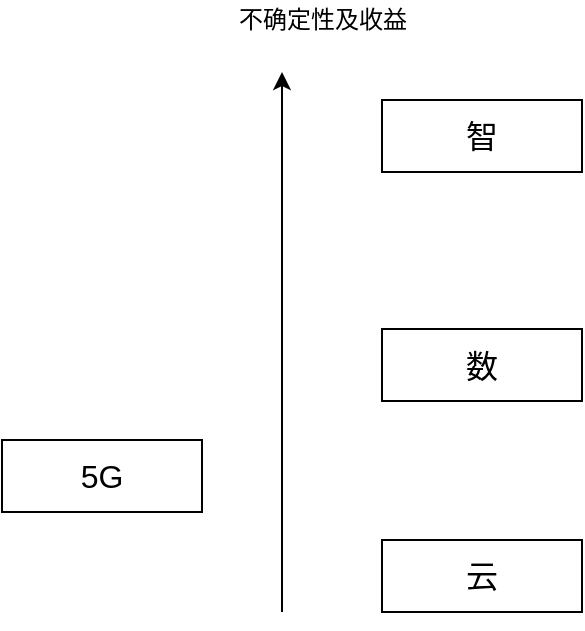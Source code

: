 <mxfile version="13.9.8" type="github" pages="5"><diagram id="2A6CUWcZFv-_-9COzMf_" name="第 1 页"><mxGraphModel dx="520" dy="1626" grid="1" gridSize="10" guides="1" tooltips="1" connect="1" arrows="1" fold="1" page="1" pageScale="1" pageWidth="827" pageHeight="1169" math="0" shadow="0"><root><mxCell id="0"/><mxCell id="1" parent="0"/><mxCell id="i6Ub3KSM24MuqQurNCxH-3" value="云" style="rounded=0;whiteSpace=wrap;html=1;sketch=0;fontSize=16;" vertex="1" parent="1"><mxGeometry x="220" y="690" width="100" height="36" as="geometry"/></mxCell><mxCell id="i6Ub3KSM24MuqQurNCxH-6" value="" style="endArrow=classic;html=1;" edge="1" parent="1"><mxGeometry width="50" height="50" relative="1" as="geometry"><mxPoint x="170" y="726" as="sourcePoint"/><mxPoint x="170" y="456" as="targetPoint"/></mxGeometry></mxCell><mxCell id="i6Ub3KSM24MuqQurNCxH-7" value="不确定性及收益" style="text;html=1;align=center;verticalAlign=middle;resizable=0;points=[];autosize=1;" vertex="1" parent="1"><mxGeometry x="140" y="420" width="100" height="20" as="geometry"/></mxCell><mxCell id="i6Ub3KSM24MuqQurNCxH-8" value="数" style="rounded=0;whiteSpace=wrap;html=1;sketch=0;fontSize=16;" vertex="1" parent="1"><mxGeometry x="220" y="584.5" width="100" height="36" as="geometry"/></mxCell><mxCell id="i6Ub3KSM24MuqQurNCxH-9" value="智" style="rounded=0;whiteSpace=wrap;html=1;sketch=0;fontSize=16;" vertex="1" parent="1"><mxGeometry x="220" y="470" width="100" height="36" as="geometry"/></mxCell><mxCell id="i6Ub3KSM24MuqQurNCxH-11" value="5G" style="rounded=0;whiteSpace=wrap;html=1;sketch=0;fontSize=16;" vertex="1" parent="1"><mxGeometry x="30" y="640" width="100" height="36" as="geometry"/></mxCell></root></mxGraphModel></diagram><diagram id="pBZRZoDhyb8OG78W1SEq" name="第 2 页"><mxGraphModel dx="520" dy="1626" grid="1" gridSize="10" guides="1" tooltips="1" connect="1" arrows="1" fold="1" page="1" pageScale="1" pageWidth="827" pageHeight="1169" math="0" shadow="0"><root><mxCell id="B778R0uAJGRa38zBtTjV-0"/><mxCell id="B778R0uAJGRa38zBtTjV-1" parent="B778R0uAJGRa38zBtTjV-0"/><mxCell id="B778R0uAJGRa38zBtTjV-2" value="十字路口" style="rounded=0;orthogonalLoop=1;jettySize=auto;html=1;exitX=1;exitY=0;exitDx=0;exitDy=0;entryX=0;entryY=1;entryDx=0;entryDy=0;fontSize=16;" edge="1" parent="B778R0uAJGRa38zBtTjV-1" source="B778R0uAJGRa38zBtTjV-3" target="B778R0uAJGRa38zBtTjV-4"><mxGeometry relative="1" as="geometry"/></mxCell><mxCell id="B778R0uAJGRa38zBtTjV-3" value="保守" style="rounded=0;whiteSpace=wrap;html=1;sketch=0;fontSize=16;" vertex="1" parent="B778R0uAJGRa38zBtTjV-1"><mxGeometry x="380" y="684" width="100" height="36" as="geometry"/></mxCell><mxCell id="B778R0uAJGRa38zBtTjV-4" value="自由" style="rounded=0;whiteSpace=wrap;html=1;sketch=0;fontSize=16;" vertex="1" parent="B778R0uAJGRa38zBtTjV-1"><mxGeometry x="550" y="604.5" width="100" height="36" as="geometry"/></mxCell><mxCell id="B778R0uAJGRa38zBtTjV-5" value="监管" style="rounded=0;whiteSpace=wrap;html=1;sketch=0;fontSize=16;" vertex="1" parent="B778R0uAJGRa38zBtTjV-1"><mxGeometry x="470" y="500" width="100" height="36" as="geometry"/></mxCell><mxCell id="B778R0uAJGRa38zBtTjV-6" value="" style="group" vertex="1" connectable="0" parent="B778R0uAJGRa38zBtTjV-1"><mxGeometry x="420" y="570" width="80" height="80" as="geometry"/></mxCell><mxCell id="B778R0uAJGRa38zBtTjV-7" value="" style="ellipse;whiteSpace=wrap;html=1;aspect=fixed;fontSize=16;" vertex="1" parent="B778R0uAJGRa38zBtTjV-6"><mxGeometry width="80" height="80" as="geometry"/></mxCell><mxCell id="B778R0uAJGRa38zBtTjV-8" value="蓝筹" style="text;html=1;align=center;verticalAlign=middle;resizable=0;points=[];autosize=1;fontSize=16;" vertex="1" parent="B778R0uAJGRa38zBtTjV-6"><mxGeometry x="15" y="30" width="50" height="20" as="geometry"/></mxCell><mxCell id="h6UOerZdzCsd3jBWvO7P-1" value="美国" style="rounded=0;whiteSpace=wrap;html=1;sketch=0;fontSize=16;" vertex="1" parent="B778R0uAJGRa38zBtTjV-1"><mxGeometry x="750" y="648" width="100" height="36" as="geometry"/></mxCell><mxCell id="h6UOerZdzCsd3jBWvO7P-2" value="上任放水" style="endArrow=none;html=1;fontSize=16;entryX=0;entryY=0.5;entryDx=0;entryDy=0;" edge="1" parent="B778R0uAJGRa38zBtTjV-1" target="h6UOerZdzCsd3jBWvO7P-1"><mxGeometry width="50" height="50" relative="1" as="geometry"><mxPoint x="660" y="666" as="sourcePoint"/><mxPoint x="750" y="520" as="targetPoint"/></mxGeometry></mxCell><mxCell id="h6UOerZdzCsd3jBWvO7P-3" value="" style="rounded=0;whiteSpace=wrap;html=1;fontSize=16;dashed=1;fillColor=none;" vertex="1" parent="B778R0uAJGRa38zBtTjV-1"><mxGeometry x="360" y="492.5" width="300" height="235" as="geometry"/></mxCell></root></mxGraphModel></diagram><diagram id="1v1x764zqOxFkYCzxcTr" name="第 3 页"><mxGraphModel dx="520" dy="1626" grid="1" gridSize="10" guides="1" tooltips="1" connect="1" arrows="1" fold="1" page="1" pageScale="1" pageWidth="827" pageHeight="1169" math="0" shadow="0"><root><mxCell id="FTW2y7KFCI7BX2Lx_o7x-0"/><mxCell id="FTW2y7KFCI7BX2Lx_o7x-1" parent="FTW2y7KFCI7BX2Lx_o7x-0"/><mxCell id="FTW2y7KFCI7BX2Lx_o7x-10" value="" style="ellipse;whiteSpace=wrap;html=1;fontSize=16;" vertex="1" parent="FTW2y7KFCI7BX2Lx_o7x-1"><mxGeometry x="174" y="750" width="190" height="110" as="geometry"/></mxCell><mxCell id="FTW2y7KFCI7BX2Lx_o7x-9" value="" style="ellipse;whiteSpace=wrap;html=1;fontSize=16;" vertex="1" parent="FTW2y7KFCI7BX2Lx_o7x-1"><mxGeometry x="200" y="770" width="140" height="70" as="geometry"/></mxCell><mxCell id="FTW2y7KFCI7BX2Lx_o7x-2" value="金融科技" style="rounded=0;whiteSpace=wrap;html=1;sketch=0;fontSize=16;" vertex="1" parent="FTW2y7KFCI7BX2Lx_o7x-1"><mxGeometry x="220" y="790" width="100" height="36" as="geometry"/></mxCell><mxCell id="FTW2y7KFCI7BX2Lx_o7x-3" value="银行" style="rounded=0;whiteSpace=wrap;html=1;sketch=0;fontSize=16;" vertex="1" parent="FTW2y7KFCI7BX2Lx_o7x-1"><mxGeometry x="210" y="690" width="100" height="36" as="geometry"/></mxCell><mxCell id="FTW2y7KFCI7BX2Lx_o7x-4" value="监管" style="rounded=0;whiteSpace=wrap;html=1;sketch=0;fontSize=16;" vertex="1" parent="FTW2y7KFCI7BX2Lx_o7x-1"><mxGeometry x="60" y="690" width="100" height="36" as="geometry"/></mxCell><mxCell id="FTW2y7KFCI7BX2Lx_o7x-5" value="国资" style="rounded=0;whiteSpace=wrap;html=1;sketch=0;fontSize=16;" vertex="1" parent="FTW2y7KFCI7BX2Lx_o7x-1"><mxGeometry x="350" y="690" width="100" height="36" as="geometry"/></mxCell><mxCell id="FTW2y7KFCI7BX2Lx_o7x-6" value="保险" style="rounded=0;whiteSpace=wrap;html=1;sketch=0;fontSize=16;" vertex="1" parent="FTW2y7KFCI7BX2Lx_o7x-1"><mxGeometry x="490" y="690" width="100" height="36" as="geometry"/></mxCell><mxCell id="FTW2y7KFCI7BX2Lx_o7x-7" value="" style="ellipse;whiteSpace=wrap;html=1;fontSize=16;" vertex="1" parent="FTW2y7KFCI7BX2Lx_o7x-1"><mxGeometry x="300" y="600" width="40" height="30" as="geometry"/></mxCell><mxCell id="FTW2y7KFCI7BX2Lx_o7x-8" value="风险" style="text;html=1;align=center;verticalAlign=middle;resizable=0;points=[];autosize=1;fontSize=16;" vertex="1" parent="FTW2y7KFCI7BX2Lx_o7x-1"><mxGeometry x="340" y="605" width="50" height="20" as="geometry"/></mxCell></root></mxGraphModel></diagram><diagram id="QFdi4nNAumlGRVD-GhOO" name="第 4 页"><mxGraphModel dx="520" dy="1626" grid="1" gridSize="10" guides="1" tooltips="1" connect="1" arrows="1" fold="1" page="1" pageScale="1" pageWidth="827" pageHeight="1169" math="0" shadow="0"><root><mxCell id="Bi9WmjvSgxYfsUAeBas6-0"/><mxCell id="Bi9WmjvSgxYfsUAeBas6-1" parent="Bi9WmjvSgxYfsUAeBas6-0"/><mxCell id="Bi9WmjvSgxYfsUAeBas6-2" value="金融" style="rounded=0;whiteSpace=wrap;html=1;sketch=0;fontSize=16;" vertex="1" parent="Bi9WmjvSgxYfsUAeBas6-1"><mxGeometry x="100" y="780" width="100" height="36" as="geometry"/></mxCell><mxCell id="Bi9WmjvSgxYfsUAeBas6-3" value="能源" style="rounded=0;whiteSpace=wrap;html=1;sketch=0;fontSize=16;" vertex="1" parent="Bi9WmjvSgxYfsUAeBas6-1"><mxGeometry x="100" y="680" width="100" height="36" as="geometry"/></mxCell><mxCell id="Bi9WmjvSgxYfsUAeBas6-4" value="" style="endArrow=classic;html=1;fontSize=16;" edge="1" parent="Bi9WmjvSgxYfsUAeBas6-1"><mxGeometry width="50" height="50" relative="1" as="geometry"><mxPoint x="240" y="850" as="sourcePoint"/><mxPoint x="500" y="850" as="targetPoint"/></mxGeometry></mxCell><mxCell id="Bi9WmjvSgxYfsUAeBas6-5" value="" style="endArrow=classic;html=1;fontSize=16;" edge="1" parent="Bi9WmjvSgxYfsUAeBas6-1"><mxGeometry width="50" height="50" relative="1" as="geometry"><mxPoint x="240" y="850" as="sourcePoint"/><mxPoint x="240" y="610" as="targetPoint"/></mxGeometry></mxCell><mxCell id="Bi9WmjvSgxYfsUAeBas6-11" value="" style="endArrow=none;html=1;fontSize=16;curved=1;" edge="1" parent="Bi9WmjvSgxYfsUAeBas6-1"><mxGeometry width="50" height="50" relative="1" as="geometry"><mxPoint x="240" y="850" as="sourcePoint"/><mxPoint x="510" y="710" as="targetPoint"/><Array as="points"><mxPoint x="270" y="820"/><mxPoint x="320" y="650"/><mxPoint x="360" y="800"/><mxPoint x="400" y="800"/><mxPoint x="410" y="710"/></Array></mxGeometry></mxCell><mxCell id="Bi9WmjvSgxYfsUAeBas6-12" value="技术周期" style="text;html=1;align=center;verticalAlign=middle;resizable=0;points=[];autosize=1;fontSize=16;" vertex="1" parent="Bi9WmjvSgxYfsUAeBas6-1"><mxGeometry x="240" y="585" width="80" height="20" as="geometry"/></mxCell><mxCell id="Bi9WmjvSgxYfsUAeBas6-14" value="" style="rounded=0;whiteSpace=wrap;html=1;dashed=1;fillColor=none;fontSize=16;" vertex="1" parent="Bi9WmjvSgxYfsUAeBas6-1"><mxGeometry x="80" y="630" width="140" height="220" as="geometry"/></mxCell><mxCell id="Bi9WmjvSgxYfsUAeBas6-15" value="开放领域" style="text;html=1;align=center;verticalAlign=middle;resizable=0;points=[];autosize=1;fontSize=16;" vertex="1" parent="Bi9WmjvSgxYfsUAeBas6-1"><mxGeometry x="110" y="585" width="80" height="20" as="geometry"/></mxCell></root></mxGraphModel></diagram><diagram id="WPoksEk7iD6F-2YJvjpl" name="第 5 页"><mxGraphModel dx="743" dy="2323" grid="1" gridSize="10" guides="1" tooltips="1" connect="1" arrows="1" fold="1" page="1" pageScale="1" pageWidth="827" pageHeight="1169" math="0" shadow="0"><root><mxCell id="yKso8yuBygP0LVnkDO_E-0"/><mxCell id="yKso8yuBygP0LVnkDO_E-1" parent="yKso8yuBygP0LVnkDO_E-0"/><mxCell id="yKso8yuBygP0LVnkDO_E-15" value="" style="edgeStyle=orthogonalEdgeStyle;curved=1;orthogonalLoop=1;jettySize=auto;html=1;endArrow=none;endFill=0;fontSize=16;" edge="1" parent="yKso8yuBygP0LVnkDO_E-1" source="yKso8yuBygP0LVnkDO_E-6" target="yKso8yuBygP0LVnkDO_E-14"><mxGeometry relative="1" as="geometry"/></mxCell><mxCell id="yKso8yuBygP0LVnkDO_E-17" value="" style="edgeStyle=orthogonalEdgeStyle;curved=1;orthogonalLoop=1;jettySize=auto;html=1;endArrow=none;endFill=0;fontSize=16;" edge="1" parent="yKso8yuBygP0LVnkDO_E-1" source="yKso8yuBygP0LVnkDO_E-6" target="yKso8yuBygP0LVnkDO_E-16"><mxGeometry relative="1" as="geometry"/></mxCell><mxCell id="yKso8yuBygP0LVnkDO_E-6" value="" style="ellipse;whiteSpace=wrap;html=1;aspect=fixed;dashed=1;fillColor=none;fontSize=16;" vertex="1" parent="yKso8yuBygP0LVnkDO_E-1"><mxGeometry x="240" y="620" width="35" height="35" as="geometry"/></mxCell><mxCell id="yKso8yuBygP0LVnkDO_E-10" value="两会" style="text;html=1;align=center;verticalAlign=middle;resizable=0;points=[];autosize=1;fontSize=16;" vertex="1" parent="yKso8yuBygP0LVnkDO_E-1"><mxGeometry x="586.5" y="580" width="50" height="20" as="geometry"/></mxCell><mxCell id="yKso8yuBygP0LVnkDO_E-11" value="政协：三月三号 - 十四号" style="text;html=1;align=center;verticalAlign=middle;resizable=0;points=[];autosize=1;fontSize=16;" vertex="1" parent="yKso8yuBygP0LVnkDO_E-1"><mxGeometry x="516.5" y="690" width="190" height="20" as="geometry"/></mxCell><mxCell id="yKso8yuBygP0LVnkDO_E-12" value="人大：三月五号 - 十六号" style="text;html=1;align=center;verticalAlign=middle;resizable=0;points=[];autosize=1;fontSize=16;" vertex="1" parent="yKso8yuBygP0LVnkDO_E-1"><mxGeometry x="516.5" y="720" width="190" height="20" as="geometry"/></mxCell><mxCell id="yKso8yuBygP0LVnkDO_E-35" value="" style="edgeStyle=orthogonalEdgeStyle;curved=1;orthogonalLoop=1;jettySize=auto;html=1;endArrow=none;endFill=0;fontSize=16;" edge="1" parent="yKso8yuBygP0LVnkDO_E-1" source="yKso8yuBygP0LVnkDO_E-14" target="yKso8yuBygP0LVnkDO_E-34"><mxGeometry relative="1" as="geometry"/></mxCell><mxCell id="yKso8yuBygP0LVnkDO_E-14" value="" style="ellipse;whiteSpace=wrap;html=1;aspect=fixed;dashed=1;fillColor=none;fontSize=16;" vertex="1" parent="yKso8yuBygP0LVnkDO_E-1"><mxGeometry x="417.5" y="620" width="35" height="35" as="geometry"/></mxCell><mxCell id="yKso8yuBygP0LVnkDO_E-16" value="" style="ellipse;whiteSpace=wrap;html=1;aspect=fixed;dashed=1;fillColor=none;fontSize=16;" vertex="1" parent="yKso8yuBygP0LVnkDO_E-1"><mxGeometry x="45" y="620" width="35" height="35" as="geometry"/></mxCell><mxCell id="yKso8yuBygP0LVnkDO_E-18" value="蚂蚁停止上市" style="text;html=1;align=center;verticalAlign=middle;resizable=0;points=[];autosize=1;fontSize=16;" vertex="1" parent="yKso8yuBygP0LVnkDO_E-1"><mxGeometry x="5" y="580" width="110" height="20" as="geometry"/></mxCell><mxCell id="yKso8yuBygP0LVnkDO_E-19" value="十一月三日" style="text;html=1;align=center;verticalAlign=middle;resizable=0;points=[];autosize=1;fontSize=16;" vertex="1" parent="yKso8yuBygP0LVnkDO_E-1"><mxGeometry x="12.5" y="690" width="100" height="20" as="geometry"/></mxCell><mxCell id="yKso8yuBygP0LVnkDO_E-20" value="银保监会：关注金融风险" style="text;html=1;align=center;verticalAlign=middle;resizable=0;points=[];autosize=1;fontSize=16;" vertex="1" parent="yKso8yuBygP0LVnkDO_E-1"><mxGeometry x="162.5" y="580" width="190" height="20" as="geometry"/></mxCell><mxCell id="yKso8yuBygP0LVnkDO_E-21" value="十二月八日" style="text;html=1;align=center;verticalAlign=middle;resizable=0;points=[];autosize=1;fontSize=16;" vertex="1" parent="yKso8yuBygP0LVnkDO_E-1"><mxGeometry x="207.5" y="690" width="100" height="20" as="geometry"/></mxCell><mxCell id="yKso8yuBygP0LVnkDO_E-22" value="蚂蚁再上市" style="text;html=1;align=center;verticalAlign=middle;resizable=0;points=[];autosize=1;fontSize=16;" vertex="1" parent="yKso8yuBygP0LVnkDO_E-1"><mxGeometry x="352.5" y="380" width="100" height="20" as="geometry"/></mxCell><mxCell id="yKso8yuBygP0LVnkDO_E-24" value="？" style="text;html=1;align=center;verticalAlign=middle;resizable=0;points=[];autosize=1;fontSize=16;" vertex="1" parent="yKso8yuBygP0LVnkDO_E-1"><mxGeometry x="390" y="460" width="30" height="20" as="geometry"/></mxCell><mxCell id="yKso8yuBygP0LVnkDO_E-25" value="" style="ellipse;whiteSpace=wrap;html=1;aspect=fixed;dashed=1;fillColor=none;fontSize=16;" vertex="1" parent="yKso8yuBygP0LVnkDO_E-1"><mxGeometry x="385" y="420" width="35" height="35" as="geometry"/></mxCell><mxCell id="yKso8yuBygP0LVnkDO_E-26" value="金融开放：高盛等入场" style="text;html=1;align=center;verticalAlign=middle;resizable=0;points=[];autosize=1;fontSize=16;" vertex="1" parent="yKso8yuBygP0LVnkDO_E-1"><mxGeometry x="167.5" y="530" width="180" height="20" as="geometry"/></mxCell><mxCell id="yKso8yuBygP0LVnkDO_E-27" value="十字路口" style="endArrow=classic;html=1;fontSize=16;" edge="1" parent="yKso8yuBygP0LVnkDO_E-1"><mxGeometry x="-0.023" y="10" relative="1" as="geometry"><mxPoint x="49" y="820" as="sourcePoint"/><mxPoint x="600" y="820" as="targetPoint"/><mxPoint as="offset"/></mxGeometry></mxCell><mxCell id="yKso8yuBygP0LVnkDO_E-32" value="" style="endArrow=none;dashed=1;html=1;dashPattern=1 3;strokeWidth=2;fontSize=16;" edge="1" parent="yKso8yuBygP0LVnkDO_E-1"><mxGeometry width="50" height="50" relative="1" as="geometry"><mxPoint x="610.79" y="890" as="sourcePoint"/><mxPoint x="610.79" y="750" as="targetPoint"/></mxGeometry></mxCell><mxCell id="yKso8yuBygP0LVnkDO_E-33" value="&lt;span style=&quot;color: rgb(32 , 33 , 36) ; font-family: &amp;#34;roboto&amp;#34; , &amp;#34;arial&amp;#34; , sans-serif ; font-size: 16px ; font-style: normal ; font-weight: 400 ; letter-spacing: normal ; text-align: left ; text-indent: 0px ; text-transform: none ; word-spacing: 0px ; background-color: rgb(255 , 255 , 255) ; display: inline ; float: none&quot;&gt;一月二十日&lt;/span&gt;" style="text;whiteSpace=wrap;html=1;fontSize=16;" vertex="1" parent="yKso8yuBygP0LVnkDO_E-1"><mxGeometry x="392.5" y="685" width="85" height="30" as="geometry"/></mxCell><mxCell id="yKso8yuBygP0LVnkDO_E-34" value="" style="ellipse;whiteSpace=wrap;html=1;aspect=fixed;dashed=1;fillColor=none;fontSize=16;" vertex="1" parent="yKso8yuBygP0LVnkDO_E-1"><mxGeometry x="594" y="620" width="35" height="35" as="geometry"/></mxCell><mxCell id="yKso8yuBygP0LVnkDO_E-36" value="美国总统" style="text;html=1;align=center;verticalAlign=middle;resizable=0;points=[];autosize=1;fontSize=16;" vertex="1" parent="yKso8yuBygP0LVnkDO_E-1"><mxGeometry x="395" y="580" width="80" height="20" as="geometry"/></mxCell></root></mxGraphModel></diagram></mxfile>